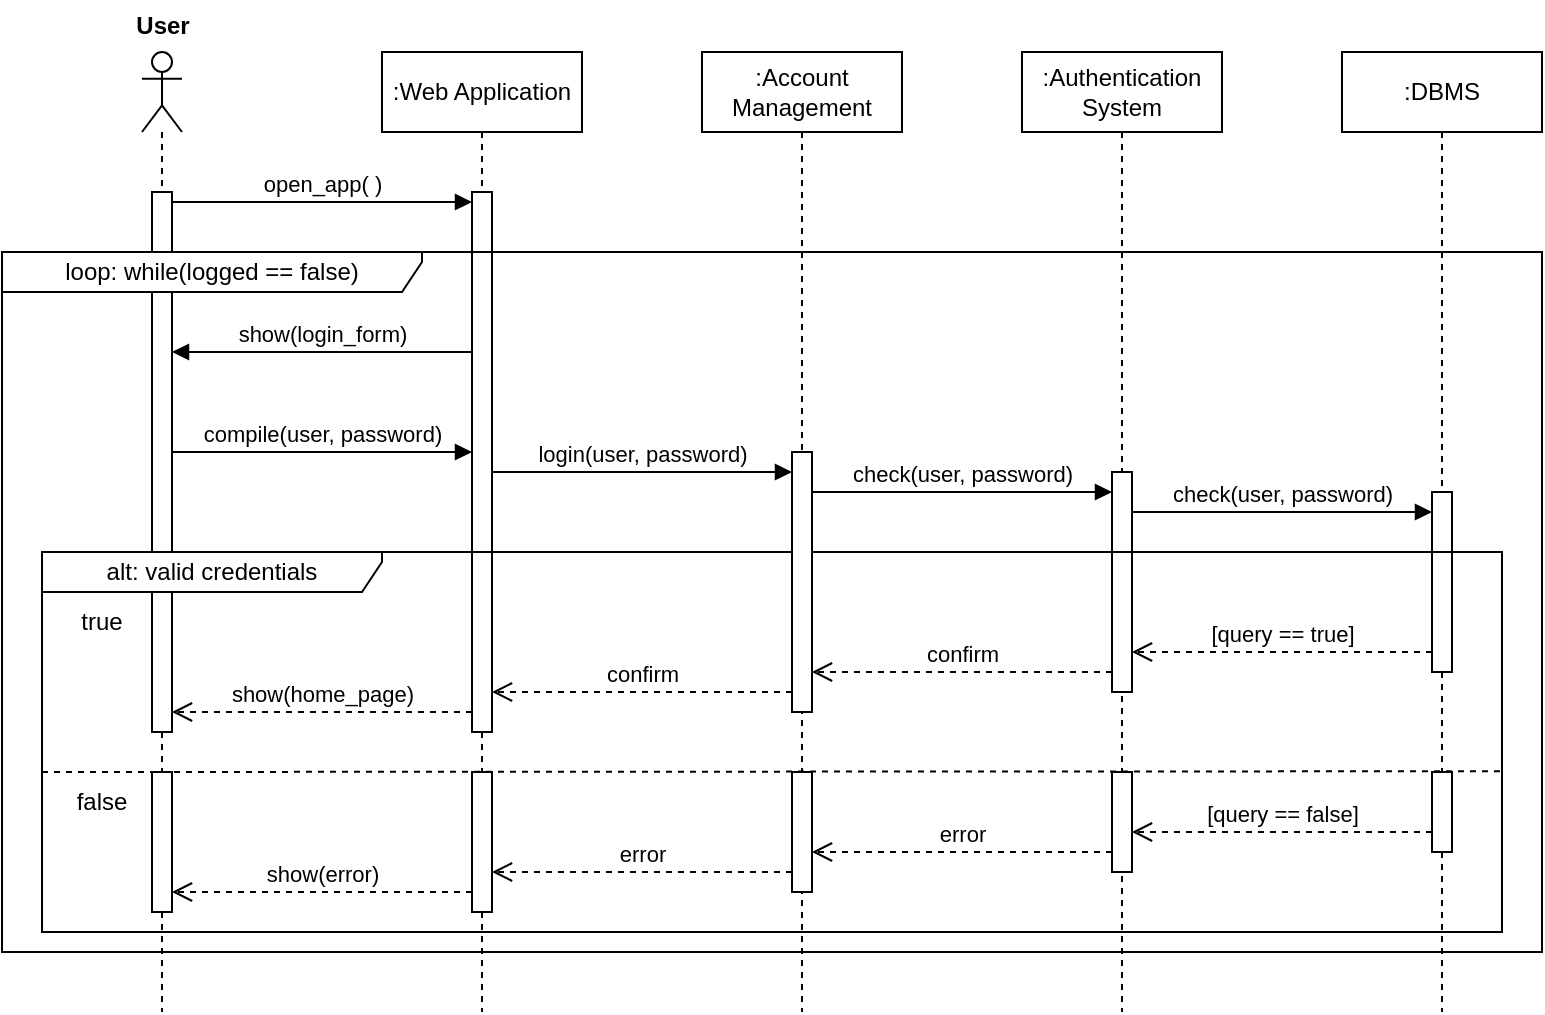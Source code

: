 <mxfile version="25.0.1">
  <diagram name="Page-1" id="2YBvvXClWsGukQMizWep">
    <mxGraphModel dx="1372" dy="731" grid="1" gridSize="10" guides="1" tooltips="1" connect="1" arrows="1" fold="1" page="1" pageScale="1" pageWidth="850" pageHeight="1100" math="0" shadow="0">
      <root>
        <mxCell id="0" />
        <mxCell id="1" parent="0" />
        <mxCell id="0z60LKi2xtAZm9xQ5M4Y-1" value="" style="shape=umlLifeline;perimeter=lifelinePerimeter;whiteSpace=wrap;html=1;container=1;dropTarget=0;collapsible=0;recursiveResize=0;outlineConnect=0;portConstraint=eastwest;newEdgeStyle={&quot;curved&quot;:0,&quot;rounded&quot;:0};participant=umlActor;" vertex="1" parent="1">
          <mxGeometry x="110" y="40" width="20" height="480" as="geometry" />
        </mxCell>
        <mxCell id="0z60LKi2xtAZm9xQ5M4Y-7" value="" style="html=1;points=[[0,0,0,0,5],[0,1,0,0,-5],[1,0,0,0,5],[1,1,0,0,-5]];perimeter=orthogonalPerimeter;outlineConnect=0;targetShapes=umlLifeline;portConstraint=eastwest;newEdgeStyle={&quot;curved&quot;:0,&quot;rounded&quot;:0};" vertex="1" parent="0z60LKi2xtAZm9xQ5M4Y-1">
          <mxGeometry x="5" y="70" width="10" height="270" as="geometry" />
        </mxCell>
        <mxCell id="0z60LKi2xtAZm9xQ5M4Y-44" value="" style="html=1;points=[[0,0,0,0,5],[0,1,0,0,-5],[1,0,0,0,5],[1,1,0,0,-5]];perimeter=orthogonalPerimeter;outlineConnect=0;targetShapes=umlLifeline;portConstraint=eastwest;newEdgeStyle={&quot;curved&quot;:0,&quot;rounded&quot;:0};" vertex="1" parent="0z60LKi2xtAZm9xQ5M4Y-1">
          <mxGeometry x="5" y="360" width="10" height="70" as="geometry" />
        </mxCell>
        <mxCell id="0z60LKi2xtAZm9xQ5M4Y-2" value="User" style="text;align=center;fontStyle=1;verticalAlign=middle;spacingLeft=3;spacingRight=3;strokeColor=none;rotatable=0;points=[[0,0.5],[1,0.5]];portConstraint=eastwest;html=1;" vertex="1" parent="1">
          <mxGeometry x="80" y="14" width="80" height="26" as="geometry" />
        </mxCell>
        <mxCell id="0z60LKi2xtAZm9xQ5M4Y-8" value=":Web Application" style="shape=umlLifeline;perimeter=lifelinePerimeter;whiteSpace=wrap;html=1;container=1;dropTarget=0;collapsible=0;recursiveResize=0;outlineConnect=0;portConstraint=eastwest;newEdgeStyle={&quot;curved&quot;:0,&quot;rounded&quot;:0};" vertex="1" parent="1">
          <mxGeometry x="230" y="40" width="100" height="480" as="geometry" />
        </mxCell>
        <mxCell id="0z60LKi2xtAZm9xQ5M4Y-13" value="" style="html=1;points=[[0,0,0,0,5],[0,1,0,0,-5],[1,0,0,0,5],[1,1,0,0,-5]];perimeter=orthogonalPerimeter;outlineConnect=0;targetShapes=umlLifeline;portConstraint=eastwest;newEdgeStyle={&quot;curved&quot;:0,&quot;rounded&quot;:0};" vertex="1" parent="0z60LKi2xtAZm9xQ5M4Y-8">
          <mxGeometry x="45" y="70" width="10" height="270" as="geometry" />
        </mxCell>
        <mxCell id="0z60LKi2xtAZm9xQ5M4Y-9" value=":Authentication&lt;div&gt;System&lt;/div&gt;" style="shape=umlLifeline;perimeter=lifelinePerimeter;whiteSpace=wrap;html=1;container=1;dropTarget=0;collapsible=0;recursiveResize=0;outlineConnect=0;portConstraint=eastwest;newEdgeStyle={&quot;curved&quot;:0,&quot;rounded&quot;:0};" vertex="1" parent="1">
          <mxGeometry x="550" y="40" width="100" height="480" as="geometry" />
        </mxCell>
        <mxCell id="0z60LKi2xtAZm9xQ5M4Y-20" value="" style="html=1;points=[[0,0,0,0,5],[0,1,0,0,-5],[1,0,0,0,5],[1,1,0,0,-5]];perimeter=orthogonalPerimeter;outlineConnect=0;targetShapes=umlLifeline;portConstraint=eastwest;newEdgeStyle={&quot;curved&quot;:0,&quot;rounded&quot;:0};" vertex="1" parent="0z60LKi2xtAZm9xQ5M4Y-9">
          <mxGeometry x="45" y="210" width="10" height="110" as="geometry" />
        </mxCell>
        <mxCell id="0z60LKi2xtAZm9xQ5M4Y-32" value="" style="html=1;points=[[0,0,0,0,5],[0,1,0,0,-5],[1,0,0,0,5],[1,1,0,0,-5]];perimeter=orthogonalPerimeter;outlineConnect=0;targetShapes=umlLifeline;portConstraint=eastwest;newEdgeStyle={&quot;curved&quot;:0,&quot;rounded&quot;:0};" vertex="1" parent="0z60LKi2xtAZm9xQ5M4Y-9">
          <mxGeometry x="45" y="360" width="10" height="50" as="geometry" />
        </mxCell>
        <mxCell id="0z60LKi2xtAZm9xQ5M4Y-10" value=":DBMS" style="shape=umlLifeline;perimeter=lifelinePerimeter;whiteSpace=wrap;html=1;container=1;dropTarget=0;collapsible=0;recursiveResize=0;outlineConnect=0;portConstraint=eastwest;newEdgeStyle={&quot;curved&quot;:0,&quot;rounded&quot;:0};" vertex="1" parent="1">
          <mxGeometry x="710" y="40" width="100" height="480" as="geometry" />
        </mxCell>
        <mxCell id="0z60LKi2xtAZm9xQ5M4Y-22" value="" style="html=1;points=[[0,0,0,0,5],[0,1,0,0,-5],[1,0,0,0,5],[1,1,0,0,-5]];perimeter=orthogonalPerimeter;outlineConnect=0;targetShapes=umlLifeline;portConstraint=eastwest;newEdgeStyle={&quot;curved&quot;:0,&quot;rounded&quot;:0};" vertex="1" parent="0z60LKi2xtAZm9xQ5M4Y-10">
          <mxGeometry x="45" y="220" width="10" height="90" as="geometry" />
        </mxCell>
        <mxCell id="0z60LKi2xtAZm9xQ5M4Y-29" value="" style="html=1;points=[[0,0,0,0,5],[0,1,0,0,-5],[1,0,0,0,5],[1,1,0,0,-5]];perimeter=orthogonalPerimeter;outlineConnect=0;targetShapes=umlLifeline;portConstraint=eastwest;newEdgeStyle={&quot;curved&quot;:0,&quot;rounded&quot;:0};" vertex="1" parent="0z60LKi2xtAZm9xQ5M4Y-10">
          <mxGeometry x="45" y="360" width="10" height="40" as="geometry" />
        </mxCell>
        <mxCell id="0z60LKi2xtAZm9xQ5M4Y-15" value="open_app( )" style="html=1;verticalAlign=bottom;endArrow=block;curved=0;rounded=0;exitX=1;exitY=0;exitDx=0;exitDy=5;exitPerimeter=0;entryX=0;entryY=0;entryDx=0;entryDy=5;entryPerimeter=0;" edge="1" parent="1" source="0z60LKi2xtAZm9xQ5M4Y-7" target="0z60LKi2xtAZm9xQ5M4Y-13">
          <mxGeometry width="80" relative="1" as="geometry">
            <mxPoint x="130" y="120" as="sourcePoint" />
            <mxPoint x="210" y="120" as="targetPoint" />
          </mxGeometry>
        </mxCell>
        <mxCell id="0z60LKi2xtAZm9xQ5M4Y-16" value="alt: valid credentials" style="shape=umlFrame;whiteSpace=wrap;html=1;pointerEvents=0;width=170;height=20;" vertex="1" parent="1">
          <mxGeometry x="60" y="290" width="730" height="190" as="geometry" />
        </mxCell>
        <mxCell id="0z60LKi2xtAZm9xQ5M4Y-18" value="show(login_form)" style="html=1;verticalAlign=bottom;endArrow=block;curved=0;rounded=0;" edge="1" parent="1" source="0z60LKi2xtAZm9xQ5M4Y-13">
          <mxGeometry width="80" relative="1" as="geometry">
            <mxPoint x="235" y="190.0" as="sourcePoint" />
            <mxPoint x="125" y="190.0" as="targetPoint" />
          </mxGeometry>
        </mxCell>
        <mxCell id="0z60LKi2xtAZm9xQ5M4Y-19" value="compile(user, password)" style="html=1;verticalAlign=bottom;endArrow=block;curved=0;rounded=0;" edge="1" parent="1" target="0z60LKi2xtAZm9xQ5M4Y-13">
          <mxGeometry x="-0.003" width="80" relative="1" as="geometry">
            <mxPoint x="125" y="240" as="sourcePoint" />
            <mxPoint x="235" y="240" as="targetPoint" />
            <mxPoint as="offset" />
          </mxGeometry>
        </mxCell>
        <mxCell id="0z60LKi2xtAZm9xQ5M4Y-21" value="check(user, password)" style="html=1;verticalAlign=bottom;endArrow=block;curved=0;rounded=0;" edge="1" parent="1">
          <mxGeometry width="80" relative="1" as="geometry">
            <mxPoint x="445" y="260" as="sourcePoint" />
            <mxPoint x="595" y="260" as="targetPoint" />
            <mxPoint as="offset" />
          </mxGeometry>
        </mxCell>
        <mxCell id="0z60LKi2xtAZm9xQ5M4Y-23" value="check(user, password)" style="html=1;verticalAlign=bottom;endArrow=block;curved=0;rounded=0;" edge="1" parent="1">
          <mxGeometry width="80" relative="1" as="geometry">
            <mxPoint x="605" y="270" as="sourcePoint" />
            <mxPoint x="755" y="270" as="targetPoint" />
          </mxGeometry>
        </mxCell>
        <mxCell id="0z60LKi2xtAZm9xQ5M4Y-24" value="[query == true]" style="html=1;verticalAlign=bottom;endArrow=open;dashed=1;endSize=8;curved=0;rounded=0;" edge="1" parent="1">
          <mxGeometry relative="1" as="geometry">
            <mxPoint x="755" y="340" as="sourcePoint" />
            <mxPoint x="605" y="340" as="targetPoint" />
          </mxGeometry>
        </mxCell>
        <mxCell id="0z60LKi2xtAZm9xQ5M4Y-25" value="" style="endArrow=none;dashed=1;html=1;rounded=0;exitX=0;exitY=0.498;exitDx=0;exitDy=0;exitPerimeter=0;entryX=0.999;entryY=0.577;entryDx=0;entryDy=0;entryPerimeter=0;" edge="1" parent="1" target="0z60LKi2xtAZm9xQ5M4Y-16">
          <mxGeometry width="50" height="50" relative="1" as="geometry">
            <mxPoint x="60" y="400" as="sourcePoint" />
            <mxPoint x="680" y="400" as="targetPoint" />
          </mxGeometry>
        </mxCell>
        <mxCell id="0z60LKi2xtAZm9xQ5M4Y-27" value="false" style="text;html=1;align=center;verticalAlign=middle;whiteSpace=wrap;rounded=0;" vertex="1" parent="1">
          <mxGeometry x="60" y="400" width="60" height="30" as="geometry" />
        </mxCell>
        <mxCell id="0z60LKi2xtAZm9xQ5M4Y-28" value="true" style="text;html=1;align=center;verticalAlign=middle;whiteSpace=wrap;rounded=0;" vertex="1" parent="1">
          <mxGeometry x="60" y="310" width="60" height="30" as="geometry" />
        </mxCell>
        <mxCell id="0z60LKi2xtAZm9xQ5M4Y-30" value="confirm" style="html=1;verticalAlign=bottom;endArrow=open;dashed=1;endSize=8;curved=0;rounded=0;" edge="1" parent="1">
          <mxGeometry relative="1" as="geometry">
            <mxPoint x="595" y="350" as="sourcePoint" />
            <mxPoint x="445" y="350" as="targetPoint" />
          </mxGeometry>
        </mxCell>
        <mxCell id="0z60LKi2xtAZm9xQ5M4Y-31" value="show(home_page)" style="html=1;verticalAlign=bottom;endArrow=open;dashed=1;endSize=8;curved=0;rounded=0;" edge="1" parent="1">
          <mxGeometry relative="1" as="geometry">
            <mxPoint x="275" y="370" as="sourcePoint" />
            <mxPoint x="125" y="370" as="targetPoint" />
          </mxGeometry>
        </mxCell>
        <mxCell id="0z60LKi2xtAZm9xQ5M4Y-33" value="[query == false]" style="html=1;verticalAlign=bottom;endArrow=open;dashed=1;endSize=8;curved=0;rounded=0;" edge="1" parent="1">
          <mxGeometry relative="1" as="geometry">
            <mxPoint x="755" y="430" as="sourcePoint" />
            <mxPoint x="605" y="430" as="targetPoint" />
          </mxGeometry>
        </mxCell>
        <mxCell id="0z60LKi2xtAZm9xQ5M4Y-34" value="error" style="html=1;verticalAlign=bottom;endArrow=open;dashed=1;endSize=8;curved=0;rounded=0;" edge="1" parent="1">
          <mxGeometry relative="1" as="geometry">
            <mxPoint x="595" y="440" as="sourcePoint" />
            <mxPoint x="445" y="440" as="targetPoint" />
          </mxGeometry>
        </mxCell>
        <mxCell id="0z60LKi2xtAZm9xQ5M4Y-35" value="show(error)" style="html=1;verticalAlign=bottom;endArrow=open;dashed=1;endSize=8;curved=0;rounded=0;" edge="1" parent="1">
          <mxGeometry relative="1" as="geometry">
            <mxPoint x="275" y="460" as="sourcePoint" />
            <mxPoint x="125" y="460" as="targetPoint" />
          </mxGeometry>
        </mxCell>
        <mxCell id="0z60LKi2xtAZm9xQ5M4Y-36" value="loop: while(logged == false)" style="shape=umlFrame;whiteSpace=wrap;html=1;pointerEvents=0;width=210;height=20;" vertex="1" parent="1">
          <mxGeometry x="40" y="140" width="770" height="350" as="geometry" />
        </mxCell>
        <mxCell id="0z60LKi2xtAZm9xQ5M4Y-37" value=":Account Management" style="shape=umlLifeline;perimeter=lifelinePerimeter;whiteSpace=wrap;html=1;container=1;dropTarget=0;collapsible=0;recursiveResize=0;outlineConnect=0;portConstraint=eastwest;newEdgeStyle={&quot;curved&quot;:0,&quot;rounded&quot;:0};" vertex="1" parent="1">
          <mxGeometry x="390" y="40" width="100" height="480" as="geometry" />
        </mxCell>
        <mxCell id="0z60LKi2xtAZm9xQ5M4Y-38" value="" style="html=1;points=[[0,0,0,0,5],[0,1,0,0,-5],[1,0,0,0,5],[1,1,0,0,-5]];perimeter=orthogonalPerimeter;outlineConnect=0;targetShapes=umlLifeline;portConstraint=eastwest;newEdgeStyle={&quot;curved&quot;:0,&quot;rounded&quot;:0};" vertex="1" parent="0z60LKi2xtAZm9xQ5M4Y-37">
          <mxGeometry x="45" y="200" width="10" height="130" as="geometry" />
        </mxCell>
        <mxCell id="0z60LKi2xtAZm9xQ5M4Y-39" value="" style="html=1;points=[[0,0,0,0,5],[0,1,0,0,-5],[1,0,0,0,5],[1,1,0,0,-5]];perimeter=orthogonalPerimeter;outlineConnect=0;targetShapes=umlLifeline;portConstraint=eastwest;newEdgeStyle={&quot;curved&quot;:0,&quot;rounded&quot;:0};" vertex="1" parent="0z60LKi2xtAZm9xQ5M4Y-37">
          <mxGeometry x="45" y="360" width="10" height="60" as="geometry" />
        </mxCell>
        <mxCell id="0z60LKi2xtAZm9xQ5M4Y-40" value="login(user, password)" style="html=1;verticalAlign=bottom;endArrow=block;curved=0;rounded=0;" edge="1" parent="1">
          <mxGeometry width="80" relative="1" as="geometry">
            <mxPoint x="285" y="250" as="sourcePoint" />
            <mxPoint x="435" y="250" as="targetPoint" />
            <mxPoint as="offset" />
          </mxGeometry>
        </mxCell>
        <mxCell id="0z60LKi2xtAZm9xQ5M4Y-41" value="confirm" style="html=1;verticalAlign=bottom;endArrow=open;dashed=1;endSize=8;curved=0;rounded=0;" edge="1" parent="1">
          <mxGeometry relative="1" as="geometry">
            <mxPoint x="435" y="360" as="sourcePoint" />
            <mxPoint x="285" y="360" as="targetPoint" />
          </mxGeometry>
        </mxCell>
        <mxCell id="0z60LKi2xtAZm9xQ5M4Y-42" value="error" style="html=1;verticalAlign=bottom;endArrow=open;dashed=1;endSize=8;curved=0;rounded=0;" edge="1" parent="1">
          <mxGeometry relative="1" as="geometry">
            <mxPoint x="435" y="450" as="sourcePoint" />
            <mxPoint x="285" y="450" as="targetPoint" />
          </mxGeometry>
        </mxCell>
        <mxCell id="0z60LKi2xtAZm9xQ5M4Y-43" value="" style="html=1;points=[[0,0,0,0,5],[0,1,0,0,-5],[1,0,0,0,5],[1,1,0,0,-5]];perimeter=orthogonalPerimeter;outlineConnect=0;targetShapes=umlLifeline;portConstraint=eastwest;newEdgeStyle={&quot;curved&quot;:0,&quot;rounded&quot;:0};" vertex="1" parent="1">
          <mxGeometry x="275" y="400" width="10" height="70" as="geometry" />
        </mxCell>
      </root>
    </mxGraphModel>
  </diagram>
</mxfile>
